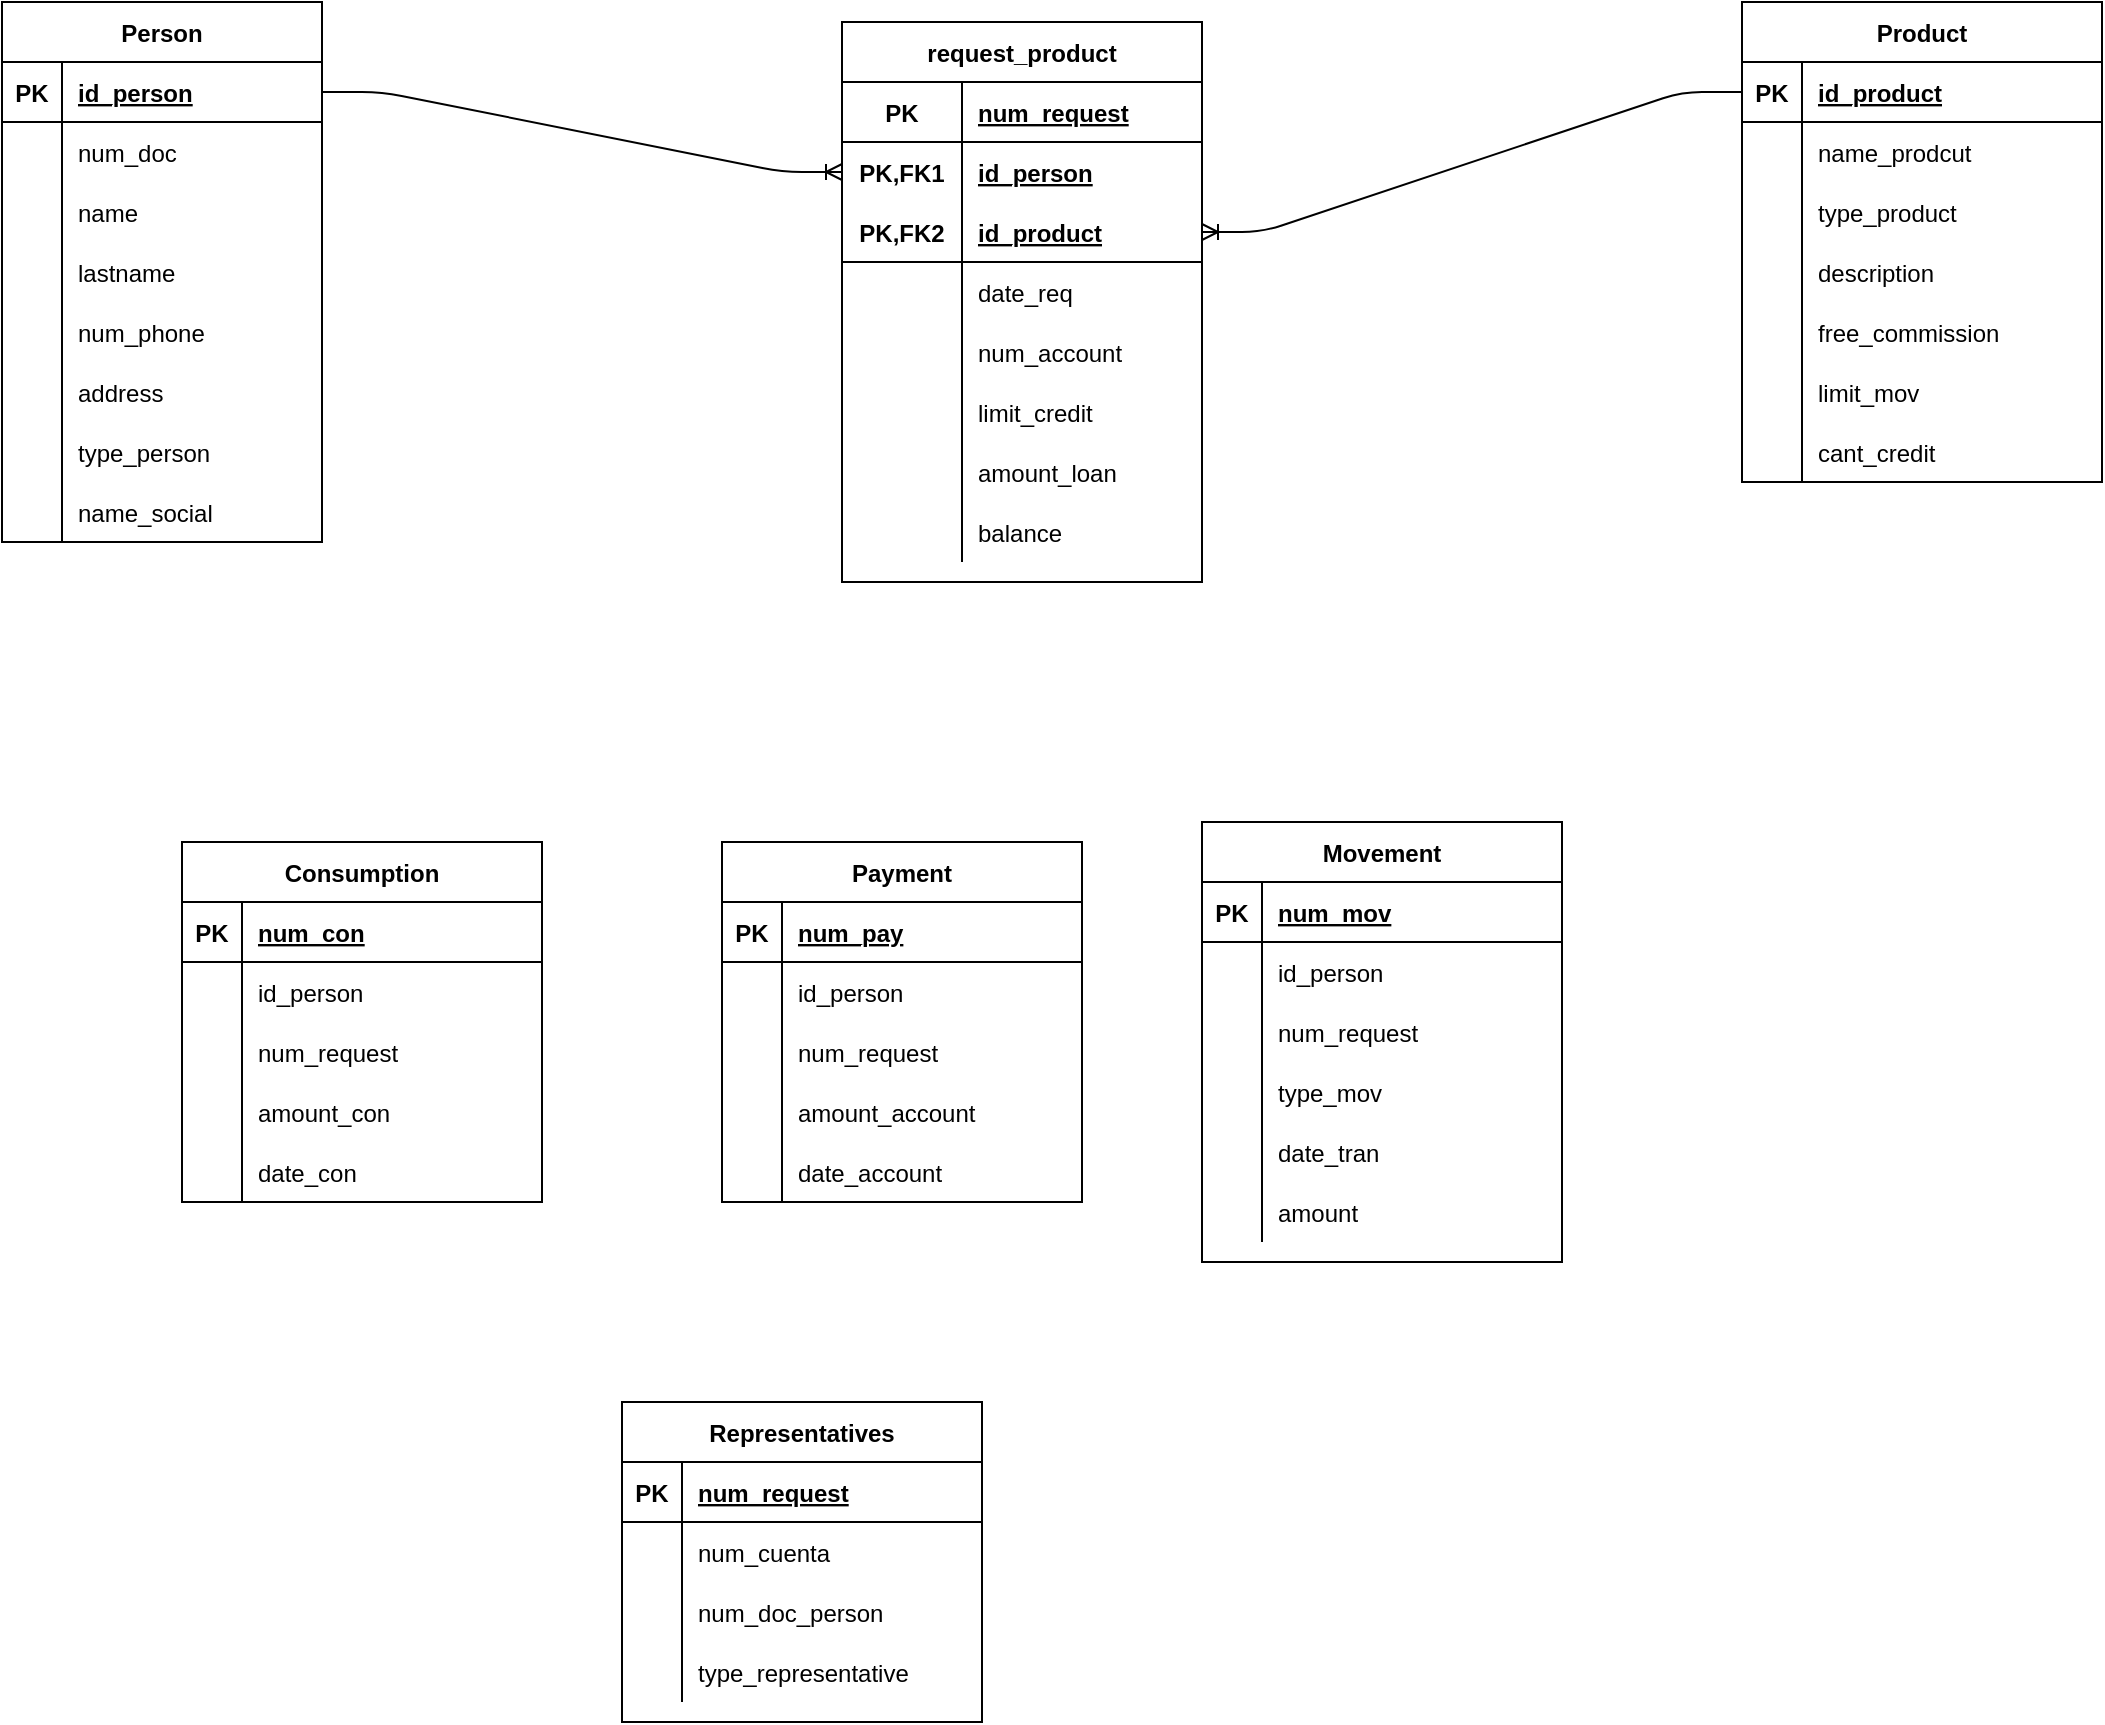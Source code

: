 <mxfile version="14.7.8" type="github">
  <diagram id="_rKBVMMMxIpNqGGiBoeg" name="Page-1">
    <mxGraphModel dx="2021" dy="975" grid="1" gridSize="10" guides="1" tooltips="1" connect="1" arrows="1" fold="1" page="0" pageScale="1" pageWidth="827" pageHeight="1169" math="0" shadow="0">
      <root>
        <mxCell id="0" />
        <mxCell id="1" parent="0" />
        <mxCell id="2HzZ_DdVNR7TNEQ7cjcN-23" value="Person" style="shape=table;startSize=30;container=1;collapsible=1;childLayout=tableLayout;fixedRows=1;rowLines=0;fontStyle=1;align=center;resizeLast=1;" parent="1" vertex="1">
          <mxGeometry x="-600" y="-150" width="160" height="270" as="geometry" />
        </mxCell>
        <mxCell id="2HzZ_DdVNR7TNEQ7cjcN-24" value="" style="shape=partialRectangle;collapsible=0;dropTarget=0;pointerEvents=0;fillColor=none;top=0;left=0;bottom=1;right=0;points=[[0,0.5],[1,0.5]];portConstraint=eastwest;" parent="2HzZ_DdVNR7TNEQ7cjcN-23" vertex="1">
          <mxGeometry y="30" width="160" height="30" as="geometry" />
        </mxCell>
        <mxCell id="2HzZ_DdVNR7TNEQ7cjcN-25" value="PK" style="shape=partialRectangle;connectable=0;fillColor=none;top=0;left=0;bottom=0;right=0;fontStyle=1;overflow=hidden;" parent="2HzZ_DdVNR7TNEQ7cjcN-24" vertex="1">
          <mxGeometry width="30" height="30" as="geometry" />
        </mxCell>
        <mxCell id="2HzZ_DdVNR7TNEQ7cjcN-26" value="id_person" style="shape=partialRectangle;connectable=0;fillColor=none;top=0;left=0;bottom=0;right=0;align=left;spacingLeft=6;fontStyle=5;overflow=hidden;" parent="2HzZ_DdVNR7TNEQ7cjcN-24" vertex="1">
          <mxGeometry x="30" width="130" height="30" as="geometry" />
        </mxCell>
        <mxCell id="2HzZ_DdVNR7TNEQ7cjcN-27" value="" style="shape=partialRectangle;collapsible=0;dropTarget=0;pointerEvents=0;fillColor=none;top=0;left=0;bottom=0;right=0;points=[[0,0.5],[1,0.5]];portConstraint=eastwest;" parent="2HzZ_DdVNR7TNEQ7cjcN-23" vertex="1">
          <mxGeometry y="60" width="160" height="30" as="geometry" />
        </mxCell>
        <mxCell id="2HzZ_DdVNR7TNEQ7cjcN-28" value="" style="shape=partialRectangle;connectable=0;fillColor=none;top=0;left=0;bottom=0;right=0;editable=1;overflow=hidden;" parent="2HzZ_DdVNR7TNEQ7cjcN-27" vertex="1">
          <mxGeometry width="30" height="30" as="geometry" />
        </mxCell>
        <mxCell id="2HzZ_DdVNR7TNEQ7cjcN-29" value="num_doc" style="shape=partialRectangle;connectable=0;fillColor=none;top=0;left=0;bottom=0;right=0;align=left;spacingLeft=6;overflow=hidden;" parent="2HzZ_DdVNR7TNEQ7cjcN-27" vertex="1">
          <mxGeometry x="30" width="130" height="30" as="geometry" />
        </mxCell>
        <mxCell id="2HzZ_DdVNR7TNEQ7cjcN-30" value="" style="shape=partialRectangle;collapsible=0;dropTarget=0;pointerEvents=0;fillColor=none;top=0;left=0;bottom=0;right=0;points=[[0,0.5],[1,0.5]];portConstraint=eastwest;" parent="2HzZ_DdVNR7TNEQ7cjcN-23" vertex="1">
          <mxGeometry y="90" width="160" height="30" as="geometry" />
        </mxCell>
        <mxCell id="2HzZ_DdVNR7TNEQ7cjcN-31" value="" style="shape=partialRectangle;connectable=0;fillColor=none;top=0;left=0;bottom=0;right=0;editable=1;overflow=hidden;" parent="2HzZ_DdVNR7TNEQ7cjcN-30" vertex="1">
          <mxGeometry width="30" height="30" as="geometry" />
        </mxCell>
        <mxCell id="2HzZ_DdVNR7TNEQ7cjcN-32" value="name" style="shape=partialRectangle;connectable=0;fillColor=none;top=0;left=0;bottom=0;right=0;align=left;spacingLeft=6;overflow=hidden;" parent="2HzZ_DdVNR7TNEQ7cjcN-30" vertex="1">
          <mxGeometry x="30" width="130" height="30" as="geometry" />
        </mxCell>
        <mxCell id="2HzZ_DdVNR7TNEQ7cjcN-33" value="" style="shape=partialRectangle;collapsible=0;dropTarget=0;pointerEvents=0;fillColor=none;top=0;left=0;bottom=0;right=0;points=[[0,0.5],[1,0.5]];portConstraint=eastwest;" parent="2HzZ_DdVNR7TNEQ7cjcN-23" vertex="1">
          <mxGeometry y="120" width="160" height="30" as="geometry" />
        </mxCell>
        <mxCell id="2HzZ_DdVNR7TNEQ7cjcN-34" value="" style="shape=partialRectangle;connectable=0;fillColor=none;top=0;left=0;bottom=0;right=0;editable=1;overflow=hidden;" parent="2HzZ_DdVNR7TNEQ7cjcN-33" vertex="1">
          <mxGeometry width="30" height="30" as="geometry" />
        </mxCell>
        <mxCell id="2HzZ_DdVNR7TNEQ7cjcN-35" value="lastname" style="shape=partialRectangle;connectable=0;fillColor=none;top=0;left=0;bottom=0;right=0;align=left;spacingLeft=6;overflow=hidden;" parent="2HzZ_DdVNR7TNEQ7cjcN-33" vertex="1">
          <mxGeometry x="30" width="130" height="30" as="geometry" />
        </mxCell>
        <mxCell id="2HzZ_DdVNR7TNEQ7cjcN-58" value="" style="shape=partialRectangle;collapsible=0;dropTarget=0;pointerEvents=0;fillColor=none;top=0;left=0;bottom=0;right=0;points=[[0,0.5],[1,0.5]];portConstraint=eastwest;" parent="2HzZ_DdVNR7TNEQ7cjcN-23" vertex="1">
          <mxGeometry y="150" width="160" height="30" as="geometry" />
        </mxCell>
        <mxCell id="2HzZ_DdVNR7TNEQ7cjcN-59" value="" style="shape=partialRectangle;connectable=0;fillColor=none;top=0;left=0;bottom=0;right=0;editable=1;overflow=hidden;" parent="2HzZ_DdVNR7TNEQ7cjcN-58" vertex="1">
          <mxGeometry width="30" height="30" as="geometry" />
        </mxCell>
        <mxCell id="2HzZ_DdVNR7TNEQ7cjcN-60" value="num_phone" style="shape=partialRectangle;connectable=0;fillColor=none;top=0;left=0;bottom=0;right=0;align=left;spacingLeft=6;overflow=hidden;" parent="2HzZ_DdVNR7TNEQ7cjcN-58" vertex="1">
          <mxGeometry x="30" width="130" height="30" as="geometry" />
        </mxCell>
        <mxCell id="2HzZ_DdVNR7TNEQ7cjcN-61" value="" style="shape=partialRectangle;collapsible=0;dropTarget=0;pointerEvents=0;fillColor=none;top=0;left=0;bottom=0;right=0;points=[[0,0.5],[1,0.5]];portConstraint=eastwest;" parent="2HzZ_DdVNR7TNEQ7cjcN-23" vertex="1">
          <mxGeometry y="180" width="160" height="30" as="geometry" />
        </mxCell>
        <mxCell id="2HzZ_DdVNR7TNEQ7cjcN-62" value="" style="shape=partialRectangle;connectable=0;fillColor=none;top=0;left=0;bottom=0;right=0;editable=1;overflow=hidden;" parent="2HzZ_DdVNR7TNEQ7cjcN-61" vertex="1">
          <mxGeometry width="30" height="30" as="geometry" />
        </mxCell>
        <mxCell id="2HzZ_DdVNR7TNEQ7cjcN-63" value="address" style="shape=partialRectangle;connectable=0;fillColor=none;top=0;left=0;bottom=0;right=0;align=left;spacingLeft=6;overflow=hidden;" parent="2HzZ_DdVNR7TNEQ7cjcN-61" vertex="1">
          <mxGeometry x="30" width="130" height="30" as="geometry" />
        </mxCell>
        <mxCell id="2HzZ_DdVNR7TNEQ7cjcN-64" value="" style="shape=partialRectangle;collapsible=0;dropTarget=0;pointerEvents=0;fillColor=none;top=0;left=0;bottom=0;right=0;points=[[0,0.5],[1,0.5]];portConstraint=eastwest;" parent="2HzZ_DdVNR7TNEQ7cjcN-23" vertex="1">
          <mxGeometry y="210" width="160" height="30" as="geometry" />
        </mxCell>
        <mxCell id="2HzZ_DdVNR7TNEQ7cjcN-65" value="" style="shape=partialRectangle;connectable=0;fillColor=none;top=0;left=0;bottom=0;right=0;editable=1;overflow=hidden;" parent="2HzZ_DdVNR7TNEQ7cjcN-64" vertex="1">
          <mxGeometry width="30" height="30" as="geometry" />
        </mxCell>
        <mxCell id="2HzZ_DdVNR7TNEQ7cjcN-66" value="type_person" style="shape=partialRectangle;connectable=0;fillColor=none;top=0;left=0;bottom=0;right=0;align=left;spacingLeft=6;overflow=hidden;" parent="2HzZ_DdVNR7TNEQ7cjcN-64" vertex="1">
          <mxGeometry x="30" width="130" height="30" as="geometry" />
        </mxCell>
        <mxCell id="2HzZ_DdVNR7TNEQ7cjcN-93" value="" style="shape=partialRectangle;collapsible=0;dropTarget=0;pointerEvents=0;fillColor=none;top=0;left=0;bottom=0;right=0;points=[[0,0.5],[1,0.5]];portConstraint=eastwest;" parent="2HzZ_DdVNR7TNEQ7cjcN-23" vertex="1">
          <mxGeometry y="240" width="160" height="30" as="geometry" />
        </mxCell>
        <mxCell id="2HzZ_DdVNR7TNEQ7cjcN-94" value="" style="shape=partialRectangle;connectable=0;fillColor=none;top=0;left=0;bottom=0;right=0;editable=1;overflow=hidden;" parent="2HzZ_DdVNR7TNEQ7cjcN-93" vertex="1">
          <mxGeometry width="30" height="30" as="geometry" />
        </mxCell>
        <mxCell id="2HzZ_DdVNR7TNEQ7cjcN-95" value="name_social" style="shape=partialRectangle;connectable=0;fillColor=none;top=0;left=0;bottom=0;right=0;align=left;spacingLeft=6;overflow=hidden;" parent="2HzZ_DdVNR7TNEQ7cjcN-93" vertex="1">
          <mxGeometry x="30" width="130" height="30" as="geometry" />
        </mxCell>
        <mxCell id="2HzZ_DdVNR7TNEQ7cjcN-36" value="Product" style="shape=table;startSize=30;container=1;collapsible=1;childLayout=tableLayout;fixedRows=1;rowLines=0;fontStyle=1;align=center;resizeLast=1;" parent="1" vertex="1">
          <mxGeometry x="270" y="-150" width="180" height="240" as="geometry" />
        </mxCell>
        <mxCell id="2HzZ_DdVNR7TNEQ7cjcN-37" value="" style="shape=partialRectangle;collapsible=0;dropTarget=0;pointerEvents=0;fillColor=none;top=0;left=0;bottom=1;right=0;points=[[0,0.5],[1,0.5]];portConstraint=eastwest;" parent="2HzZ_DdVNR7TNEQ7cjcN-36" vertex="1">
          <mxGeometry y="30" width="180" height="30" as="geometry" />
        </mxCell>
        <mxCell id="2HzZ_DdVNR7TNEQ7cjcN-38" value="PK" style="shape=partialRectangle;connectable=0;fillColor=none;top=0;left=0;bottom=0;right=0;fontStyle=1;overflow=hidden;" parent="2HzZ_DdVNR7TNEQ7cjcN-37" vertex="1">
          <mxGeometry width="30" height="30" as="geometry" />
        </mxCell>
        <mxCell id="2HzZ_DdVNR7TNEQ7cjcN-39" value="id_product" style="shape=partialRectangle;connectable=0;fillColor=none;top=0;left=0;bottom=0;right=0;align=left;spacingLeft=6;fontStyle=5;overflow=hidden;" parent="2HzZ_DdVNR7TNEQ7cjcN-37" vertex="1">
          <mxGeometry x="30" width="150" height="30" as="geometry" />
        </mxCell>
        <mxCell id="2HzZ_DdVNR7TNEQ7cjcN-40" value="" style="shape=partialRectangle;collapsible=0;dropTarget=0;pointerEvents=0;fillColor=none;top=0;left=0;bottom=0;right=0;points=[[0,0.5],[1,0.5]];portConstraint=eastwest;" parent="2HzZ_DdVNR7TNEQ7cjcN-36" vertex="1">
          <mxGeometry y="60" width="180" height="30" as="geometry" />
        </mxCell>
        <mxCell id="2HzZ_DdVNR7TNEQ7cjcN-41" value="" style="shape=partialRectangle;connectable=0;fillColor=none;top=0;left=0;bottom=0;right=0;editable=1;overflow=hidden;" parent="2HzZ_DdVNR7TNEQ7cjcN-40" vertex="1">
          <mxGeometry width="30" height="30" as="geometry" />
        </mxCell>
        <mxCell id="2HzZ_DdVNR7TNEQ7cjcN-42" value="name_prodcut" style="shape=partialRectangle;connectable=0;fillColor=none;top=0;left=0;bottom=0;right=0;align=left;spacingLeft=6;overflow=hidden;" parent="2HzZ_DdVNR7TNEQ7cjcN-40" vertex="1">
          <mxGeometry x="30" width="150" height="30" as="geometry" />
        </mxCell>
        <mxCell id="2HzZ_DdVNR7TNEQ7cjcN-43" value="" style="shape=partialRectangle;collapsible=0;dropTarget=0;pointerEvents=0;fillColor=none;top=0;left=0;bottom=0;right=0;points=[[0,0.5],[1,0.5]];portConstraint=eastwest;" parent="2HzZ_DdVNR7TNEQ7cjcN-36" vertex="1">
          <mxGeometry y="90" width="180" height="30" as="geometry" />
        </mxCell>
        <mxCell id="2HzZ_DdVNR7TNEQ7cjcN-44" value="" style="shape=partialRectangle;connectable=0;fillColor=none;top=0;left=0;bottom=0;right=0;editable=1;overflow=hidden;" parent="2HzZ_DdVNR7TNEQ7cjcN-43" vertex="1">
          <mxGeometry width="30" height="30" as="geometry" />
        </mxCell>
        <mxCell id="2HzZ_DdVNR7TNEQ7cjcN-45" value="type_product" style="shape=partialRectangle;connectable=0;fillColor=none;top=0;left=0;bottom=0;right=0;align=left;spacingLeft=6;overflow=hidden;" parent="2HzZ_DdVNR7TNEQ7cjcN-43" vertex="1">
          <mxGeometry x="30" width="150" height="30" as="geometry" />
        </mxCell>
        <mxCell id="2HzZ_DdVNR7TNEQ7cjcN-46" value="" style="shape=partialRectangle;collapsible=0;dropTarget=0;pointerEvents=0;fillColor=none;top=0;left=0;bottom=0;right=0;points=[[0,0.5],[1,0.5]];portConstraint=eastwest;" parent="2HzZ_DdVNR7TNEQ7cjcN-36" vertex="1">
          <mxGeometry y="120" width="180" height="30" as="geometry" />
        </mxCell>
        <mxCell id="2HzZ_DdVNR7TNEQ7cjcN-47" value="" style="shape=partialRectangle;connectable=0;fillColor=none;top=0;left=0;bottom=0;right=0;editable=1;overflow=hidden;" parent="2HzZ_DdVNR7TNEQ7cjcN-46" vertex="1">
          <mxGeometry width="30" height="30" as="geometry" />
        </mxCell>
        <mxCell id="2HzZ_DdVNR7TNEQ7cjcN-48" value="description" style="shape=partialRectangle;connectable=0;fillColor=none;top=0;left=0;bottom=0;right=0;align=left;spacingLeft=6;overflow=hidden;" parent="2HzZ_DdVNR7TNEQ7cjcN-46" vertex="1">
          <mxGeometry x="30" width="150" height="30" as="geometry" />
        </mxCell>
        <mxCell id="2HzZ_DdVNR7TNEQ7cjcN-49" value="" style="shape=partialRectangle;collapsible=0;dropTarget=0;pointerEvents=0;fillColor=none;top=0;left=0;bottom=0;right=0;points=[[0,0.5],[1,0.5]];portConstraint=eastwest;" parent="2HzZ_DdVNR7TNEQ7cjcN-36" vertex="1">
          <mxGeometry y="150" width="180" height="30" as="geometry" />
        </mxCell>
        <mxCell id="2HzZ_DdVNR7TNEQ7cjcN-50" value="" style="shape=partialRectangle;connectable=0;fillColor=none;top=0;left=0;bottom=0;right=0;editable=1;overflow=hidden;" parent="2HzZ_DdVNR7TNEQ7cjcN-49" vertex="1">
          <mxGeometry width="30" height="30" as="geometry" />
        </mxCell>
        <mxCell id="2HzZ_DdVNR7TNEQ7cjcN-51" value="free_commission" style="shape=partialRectangle;connectable=0;fillColor=none;top=0;left=0;bottom=0;right=0;align=left;spacingLeft=6;overflow=hidden;" parent="2HzZ_DdVNR7TNEQ7cjcN-49" vertex="1">
          <mxGeometry x="30" width="150" height="30" as="geometry" />
        </mxCell>
        <mxCell id="2HzZ_DdVNR7TNEQ7cjcN-52" value="" style="shape=partialRectangle;collapsible=0;dropTarget=0;pointerEvents=0;fillColor=none;top=0;left=0;bottom=0;right=0;points=[[0,0.5],[1,0.5]];portConstraint=eastwest;" parent="2HzZ_DdVNR7TNEQ7cjcN-36" vertex="1">
          <mxGeometry y="180" width="180" height="30" as="geometry" />
        </mxCell>
        <mxCell id="2HzZ_DdVNR7TNEQ7cjcN-53" value="" style="shape=partialRectangle;connectable=0;fillColor=none;top=0;left=0;bottom=0;right=0;editable=1;overflow=hidden;" parent="2HzZ_DdVNR7TNEQ7cjcN-52" vertex="1">
          <mxGeometry width="30" height="30" as="geometry" />
        </mxCell>
        <mxCell id="2HzZ_DdVNR7TNEQ7cjcN-54" value="limit_mov" style="shape=partialRectangle;connectable=0;fillColor=none;top=0;left=0;bottom=0;right=0;align=left;spacingLeft=6;overflow=hidden;" parent="2HzZ_DdVNR7TNEQ7cjcN-52" vertex="1">
          <mxGeometry x="30" width="150" height="30" as="geometry" />
        </mxCell>
        <mxCell id="2HzZ_DdVNR7TNEQ7cjcN-55" value="" style="shape=partialRectangle;collapsible=0;dropTarget=0;pointerEvents=0;fillColor=none;top=0;left=0;bottom=0;right=0;points=[[0,0.5],[1,0.5]];portConstraint=eastwest;" parent="2HzZ_DdVNR7TNEQ7cjcN-36" vertex="1">
          <mxGeometry y="210" width="180" height="30" as="geometry" />
        </mxCell>
        <mxCell id="2HzZ_DdVNR7TNEQ7cjcN-56" value="" style="shape=partialRectangle;connectable=0;fillColor=none;top=0;left=0;bottom=0;right=0;editable=1;overflow=hidden;" parent="2HzZ_DdVNR7TNEQ7cjcN-55" vertex="1">
          <mxGeometry width="30" height="30" as="geometry" />
        </mxCell>
        <mxCell id="2HzZ_DdVNR7TNEQ7cjcN-57" value="cant_credit" style="shape=partialRectangle;connectable=0;fillColor=none;top=0;left=0;bottom=0;right=0;align=left;spacingLeft=6;overflow=hidden;" parent="2HzZ_DdVNR7TNEQ7cjcN-55" vertex="1">
          <mxGeometry x="30" width="150" height="30" as="geometry" />
        </mxCell>
        <mxCell id="2HzZ_DdVNR7TNEQ7cjcN-69" value="request_product" style="shape=table;startSize=30;container=1;collapsible=1;childLayout=tableLayout;fixedRows=1;rowLines=0;fontStyle=1;align=center;resizeLast=1;" parent="1" vertex="1">
          <mxGeometry x="-180" y="-140" width="180" height="280" as="geometry" />
        </mxCell>
        <mxCell id="2HzZ_DdVNR7TNEQ7cjcN-73" value="" style="shape=partialRectangle;collapsible=0;dropTarget=0;pointerEvents=0;fillColor=none;top=0;left=0;bottom=1;right=0;points=[[0,0.5],[1,0.5]];portConstraint=eastwest;" parent="2HzZ_DdVNR7TNEQ7cjcN-69" vertex="1">
          <mxGeometry y="30" width="180" height="30" as="geometry" />
        </mxCell>
        <mxCell id="2HzZ_DdVNR7TNEQ7cjcN-74" value="PK" style="shape=partialRectangle;connectable=0;fillColor=none;top=0;left=0;bottom=0;right=0;fontStyle=1;overflow=hidden;" parent="2HzZ_DdVNR7TNEQ7cjcN-73" vertex="1">
          <mxGeometry width="60" height="30" as="geometry" />
        </mxCell>
        <mxCell id="2HzZ_DdVNR7TNEQ7cjcN-75" value="num_request" style="shape=partialRectangle;connectable=0;fillColor=none;top=0;left=0;bottom=0;right=0;align=left;spacingLeft=6;fontStyle=5;overflow=hidden;" parent="2HzZ_DdVNR7TNEQ7cjcN-73" vertex="1">
          <mxGeometry x="60" width="120" height="30" as="geometry" />
        </mxCell>
        <mxCell id="2HzZ_DdVNR7TNEQ7cjcN-70" value="" style="shape=partialRectangle;collapsible=0;dropTarget=0;pointerEvents=0;fillColor=none;top=0;left=0;bottom=0;right=0;points=[[0,0.5],[1,0.5]];portConstraint=eastwest;" parent="2HzZ_DdVNR7TNEQ7cjcN-69" vertex="1">
          <mxGeometry y="60" width="180" height="30" as="geometry" />
        </mxCell>
        <mxCell id="2HzZ_DdVNR7TNEQ7cjcN-71" value="PK,FK1" style="shape=partialRectangle;connectable=0;fillColor=none;top=0;left=0;bottom=0;right=0;fontStyle=1;overflow=hidden;" parent="2HzZ_DdVNR7TNEQ7cjcN-70" vertex="1">
          <mxGeometry width="60" height="30" as="geometry" />
        </mxCell>
        <mxCell id="2HzZ_DdVNR7TNEQ7cjcN-72" value="id_person" style="shape=partialRectangle;connectable=0;fillColor=none;top=0;left=0;bottom=0;right=0;align=left;spacingLeft=6;fontStyle=5;overflow=hidden;" parent="2HzZ_DdVNR7TNEQ7cjcN-70" vertex="1">
          <mxGeometry x="60" width="120" height="30" as="geometry" />
        </mxCell>
        <mxCell id="2HzZ_DdVNR7TNEQ7cjcN-82" value="" style="shape=partialRectangle;collapsible=0;dropTarget=0;pointerEvents=0;fillColor=none;top=0;left=0;bottom=1;right=0;points=[[0,0.5],[1,0.5]];portConstraint=eastwest;" parent="2HzZ_DdVNR7TNEQ7cjcN-69" vertex="1">
          <mxGeometry y="90" width="180" height="30" as="geometry" />
        </mxCell>
        <mxCell id="2HzZ_DdVNR7TNEQ7cjcN-83" value="PK,FK2" style="shape=partialRectangle;connectable=0;fillColor=none;top=0;left=0;bottom=0;right=0;fontStyle=1;overflow=hidden;" parent="2HzZ_DdVNR7TNEQ7cjcN-82" vertex="1">
          <mxGeometry width="60" height="30" as="geometry" />
        </mxCell>
        <mxCell id="2HzZ_DdVNR7TNEQ7cjcN-84" value="id_product" style="shape=partialRectangle;connectable=0;fillColor=none;top=0;left=0;bottom=0;right=0;align=left;spacingLeft=6;fontStyle=5;overflow=hidden;" parent="2HzZ_DdVNR7TNEQ7cjcN-82" vertex="1">
          <mxGeometry x="60" width="120" height="30" as="geometry" />
        </mxCell>
        <mxCell id="2HzZ_DdVNR7TNEQ7cjcN-79" value="" style="shape=partialRectangle;collapsible=0;dropTarget=0;pointerEvents=0;fillColor=none;top=0;left=0;bottom=0;right=0;points=[[0,0.5],[1,0.5]];portConstraint=eastwest;" parent="2HzZ_DdVNR7TNEQ7cjcN-69" vertex="1">
          <mxGeometry y="120" width="180" height="30" as="geometry" />
        </mxCell>
        <mxCell id="2HzZ_DdVNR7TNEQ7cjcN-80" value="" style="shape=partialRectangle;connectable=0;fillColor=none;top=0;left=0;bottom=0;right=0;editable=1;overflow=hidden;" parent="2HzZ_DdVNR7TNEQ7cjcN-79" vertex="1">
          <mxGeometry width="60" height="30" as="geometry" />
        </mxCell>
        <mxCell id="2HzZ_DdVNR7TNEQ7cjcN-81" value="date_req" style="shape=partialRectangle;connectable=0;fillColor=none;top=0;left=0;bottom=0;right=0;align=left;spacingLeft=6;overflow=hidden;" parent="2HzZ_DdVNR7TNEQ7cjcN-79" vertex="1">
          <mxGeometry x="60" width="120" height="30" as="geometry" />
        </mxCell>
        <mxCell id="2HzZ_DdVNR7TNEQ7cjcN-76" value="" style="shape=partialRectangle;collapsible=0;dropTarget=0;pointerEvents=0;fillColor=none;top=0;left=0;bottom=0;right=0;points=[[0,0.5],[1,0.5]];portConstraint=eastwest;" parent="2HzZ_DdVNR7TNEQ7cjcN-69" vertex="1">
          <mxGeometry y="150" width="180" height="30" as="geometry" />
        </mxCell>
        <mxCell id="2HzZ_DdVNR7TNEQ7cjcN-77" value="" style="shape=partialRectangle;connectable=0;fillColor=none;top=0;left=0;bottom=0;right=0;editable=1;overflow=hidden;" parent="2HzZ_DdVNR7TNEQ7cjcN-76" vertex="1">
          <mxGeometry width="60" height="30" as="geometry" />
        </mxCell>
        <mxCell id="2HzZ_DdVNR7TNEQ7cjcN-78" value="num_account" style="shape=partialRectangle;connectable=0;fillColor=none;top=0;left=0;bottom=0;right=0;align=left;spacingLeft=6;overflow=hidden;" parent="2HzZ_DdVNR7TNEQ7cjcN-76" vertex="1">
          <mxGeometry x="60" width="120" height="30" as="geometry" />
        </mxCell>
        <mxCell id="ozc_A1eMKKZlOhQao9rx-19" value="" style="shape=partialRectangle;collapsible=0;dropTarget=0;pointerEvents=0;fillColor=none;top=0;left=0;bottom=0;right=0;points=[[0,0.5],[1,0.5]];portConstraint=eastwest;" vertex="1" parent="2HzZ_DdVNR7TNEQ7cjcN-69">
          <mxGeometry y="180" width="180" height="30" as="geometry" />
        </mxCell>
        <mxCell id="ozc_A1eMKKZlOhQao9rx-20" value="" style="shape=partialRectangle;connectable=0;fillColor=none;top=0;left=0;bottom=0;right=0;editable=1;overflow=hidden;" vertex="1" parent="ozc_A1eMKKZlOhQao9rx-19">
          <mxGeometry width="60" height="30" as="geometry" />
        </mxCell>
        <mxCell id="ozc_A1eMKKZlOhQao9rx-21" value="limit_credit" style="shape=partialRectangle;connectable=0;fillColor=none;top=0;left=0;bottom=0;right=0;align=left;spacingLeft=6;overflow=hidden;" vertex="1" parent="ozc_A1eMKKZlOhQao9rx-19">
          <mxGeometry x="60" width="120" height="30" as="geometry" />
        </mxCell>
        <mxCell id="ozc_A1eMKKZlOhQao9rx-22" value="" style="shape=partialRectangle;collapsible=0;dropTarget=0;pointerEvents=0;fillColor=none;top=0;left=0;bottom=0;right=0;points=[[0,0.5],[1,0.5]];portConstraint=eastwest;" vertex="1" parent="2HzZ_DdVNR7TNEQ7cjcN-69">
          <mxGeometry y="210" width="180" height="30" as="geometry" />
        </mxCell>
        <mxCell id="ozc_A1eMKKZlOhQao9rx-23" value="" style="shape=partialRectangle;connectable=0;fillColor=none;top=0;left=0;bottom=0;right=0;editable=1;overflow=hidden;" vertex="1" parent="ozc_A1eMKKZlOhQao9rx-22">
          <mxGeometry width="60" height="30" as="geometry" />
        </mxCell>
        <mxCell id="ozc_A1eMKKZlOhQao9rx-24" value="amount_loan" style="shape=partialRectangle;connectable=0;fillColor=none;top=0;left=0;bottom=0;right=0;align=left;spacingLeft=6;overflow=hidden;" vertex="1" parent="ozc_A1eMKKZlOhQao9rx-22">
          <mxGeometry x="60" width="120" height="30" as="geometry" />
        </mxCell>
        <mxCell id="ozc_A1eMKKZlOhQao9rx-25" value="" style="shape=partialRectangle;collapsible=0;dropTarget=0;pointerEvents=0;fillColor=none;top=0;left=0;bottom=0;right=0;points=[[0,0.5],[1,0.5]];portConstraint=eastwest;" vertex="1" parent="2HzZ_DdVNR7TNEQ7cjcN-69">
          <mxGeometry y="240" width="180" height="30" as="geometry" />
        </mxCell>
        <mxCell id="ozc_A1eMKKZlOhQao9rx-26" value="" style="shape=partialRectangle;connectable=0;fillColor=none;top=0;left=0;bottom=0;right=0;editable=1;overflow=hidden;" vertex="1" parent="ozc_A1eMKKZlOhQao9rx-25">
          <mxGeometry width="60" height="30" as="geometry" />
        </mxCell>
        <mxCell id="ozc_A1eMKKZlOhQao9rx-27" value="balance" style="shape=partialRectangle;connectable=0;fillColor=none;top=0;left=0;bottom=0;right=0;align=left;spacingLeft=6;overflow=hidden;" vertex="1" parent="ozc_A1eMKKZlOhQao9rx-25">
          <mxGeometry x="60" width="120" height="30" as="geometry" />
        </mxCell>
        <mxCell id="2HzZ_DdVNR7TNEQ7cjcN-90" value="" style="edgeStyle=entityRelationEdgeStyle;fontSize=12;html=1;endArrow=ERoneToMany;exitX=1;exitY=0.5;exitDx=0;exitDy=0;entryX=0;entryY=0.5;entryDx=0;entryDy=0;" parent="1" source="2HzZ_DdVNR7TNEQ7cjcN-24" target="2HzZ_DdVNR7TNEQ7cjcN-70" edge="1">
          <mxGeometry width="100" height="100" relative="1" as="geometry">
            <mxPoint x="240" y="300" as="sourcePoint" />
            <mxPoint x="340" y="200" as="targetPoint" />
          </mxGeometry>
        </mxCell>
        <mxCell id="2HzZ_DdVNR7TNEQ7cjcN-92" value="" style="edgeStyle=entityRelationEdgeStyle;fontSize=12;html=1;endArrow=ERoneToMany;entryX=1;entryY=0.5;entryDx=0;entryDy=0;" parent="1" source="2HzZ_DdVNR7TNEQ7cjcN-37" target="2HzZ_DdVNR7TNEQ7cjcN-82" edge="1">
          <mxGeometry width="100" height="100" relative="1" as="geometry">
            <mxPoint x="430" y="110" as="sourcePoint" />
            <mxPoint x="560" y="190" as="targetPoint" />
          </mxGeometry>
        </mxCell>
        <mxCell id="gl4LlQETCYDhb0YYXJKj-1" value="Consumption" style="shape=table;startSize=30;container=1;collapsible=1;childLayout=tableLayout;fixedRows=1;rowLines=0;fontStyle=1;align=center;resizeLast=1;" parent="1" vertex="1">
          <mxGeometry x="-510" y="270" width="180" height="180" as="geometry" />
        </mxCell>
        <mxCell id="gl4LlQETCYDhb0YYXJKj-2" value="" style="shape=partialRectangle;collapsible=0;dropTarget=0;pointerEvents=0;fillColor=none;top=0;left=0;bottom=1;right=0;points=[[0,0.5],[1,0.5]];portConstraint=eastwest;" parent="gl4LlQETCYDhb0YYXJKj-1" vertex="1">
          <mxGeometry y="30" width="180" height="30" as="geometry" />
        </mxCell>
        <mxCell id="gl4LlQETCYDhb0YYXJKj-3" value="PK" style="shape=partialRectangle;connectable=0;fillColor=none;top=0;left=0;bottom=0;right=0;fontStyle=1;overflow=hidden;" parent="gl4LlQETCYDhb0YYXJKj-2" vertex="1">
          <mxGeometry width="30" height="30" as="geometry" />
        </mxCell>
        <mxCell id="gl4LlQETCYDhb0YYXJKj-4" value="num_con" style="shape=partialRectangle;connectable=0;fillColor=none;top=0;left=0;bottom=0;right=0;align=left;spacingLeft=6;fontStyle=5;overflow=hidden;" parent="gl4LlQETCYDhb0YYXJKj-2" vertex="1">
          <mxGeometry x="30" width="150" height="30" as="geometry" />
        </mxCell>
        <mxCell id="gl4LlQETCYDhb0YYXJKj-5" value="" style="shape=partialRectangle;collapsible=0;dropTarget=0;pointerEvents=0;fillColor=none;top=0;left=0;bottom=0;right=0;points=[[0,0.5],[1,0.5]];portConstraint=eastwest;" parent="gl4LlQETCYDhb0YYXJKj-1" vertex="1">
          <mxGeometry y="60" width="180" height="30" as="geometry" />
        </mxCell>
        <mxCell id="gl4LlQETCYDhb0YYXJKj-6" value="" style="shape=partialRectangle;connectable=0;fillColor=none;top=0;left=0;bottom=0;right=0;editable=1;overflow=hidden;" parent="gl4LlQETCYDhb0YYXJKj-5" vertex="1">
          <mxGeometry width="30" height="30" as="geometry" />
        </mxCell>
        <mxCell id="gl4LlQETCYDhb0YYXJKj-7" value="id_person" style="shape=partialRectangle;connectable=0;fillColor=none;top=0;left=0;bottom=0;right=0;align=left;spacingLeft=6;overflow=hidden;" parent="gl4LlQETCYDhb0YYXJKj-5" vertex="1">
          <mxGeometry x="30" width="150" height="30" as="geometry" />
        </mxCell>
        <mxCell id="gl4LlQETCYDhb0YYXJKj-8" value="" style="shape=partialRectangle;collapsible=0;dropTarget=0;pointerEvents=0;fillColor=none;top=0;left=0;bottom=0;right=0;points=[[0,0.5],[1,0.5]];portConstraint=eastwest;" parent="gl4LlQETCYDhb0YYXJKj-1" vertex="1">
          <mxGeometry y="90" width="180" height="30" as="geometry" />
        </mxCell>
        <mxCell id="gl4LlQETCYDhb0YYXJKj-9" value="" style="shape=partialRectangle;connectable=0;fillColor=none;top=0;left=0;bottom=0;right=0;editable=1;overflow=hidden;" parent="gl4LlQETCYDhb0YYXJKj-8" vertex="1">
          <mxGeometry width="30" height="30" as="geometry" />
        </mxCell>
        <mxCell id="gl4LlQETCYDhb0YYXJKj-10" value="num_request" style="shape=partialRectangle;connectable=0;fillColor=none;top=0;left=0;bottom=0;right=0;align=left;spacingLeft=6;overflow=hidden;" parent="gl4LlQETCYDhb0YYXJKj-8" vertex="1">
          <mxGeometry x="30" width="150" height="30" as="geometry" />
        </mxCell>
        <mxCell id="gl4LlQETCYDhb0YYXJKj-11" value="" style="shape=partialRectangle;collapsible=0;dropTarget=0;pointerEvents=0;fillColor=none;top=0;left=0;bottom=0;right=0;points=[[0,0.5],[1,0.5]];portConstraint=eastwest;" parent="gl4LlQETCYDhb0YYXJKj-1" vertex="1">
          <mxGeometry y="120" width="180" height="30" as="geometry" />
        </mxCell>
        <mxCell id="gl4LlQETCYDhb0YYXJKj-12" value="" style="shape=partialRectangle;connectable=0;fillColor=none;top=0;left=0;bottom=0;right=0;editable=1;overflow=hidden;" parent="gl4LlQETCYDhb0YYXJKj-11" vertex="1">
          <mxGeometry width="30" height="30" as="geometry" />
        </mxCell>
        <mxCell id="gl4LlQETCYDhb0YYXJKj-13" value="amount_con" style="shape=partialRectangle;connectable=0;fillColor=none;top=0;left=0;bottom=0;right=0;align=left;spacingLeft=6;overflow=hidden;" parent="gl4LlQETCYDhb0YYXJKj-11" vertex="1">
          <mxGeometry x="30" width="150" height="30" as="geometry" />
        </mxCell>
        <mxCell id="gl4LlQETCYDhb0YYXJKj-14" value="" style="shape=partialRectangle;collapsible=0;dropTarget=0;pointerEvents=0;fillColor=none;top=0;left=0;bottom=0;right=0;points=[[0,0.5],[1,0.5]];portConstraint=eastwest;" parent="gl4LlQETCYDhb0YYXJKj-1" vertex="1">
          <mxGeometry y="150" width="180" height="30" as="geometry" />
        </mxCell>
        <mxCell id="gl4LlQETCYDhb0YYXJKj-15" value="" style="shape=partialRectangle;connectable=0;fillColor=none;top=0;left=0;bottom=0;right=0;editable=1;overflow=hidden;" parent="gl4LlQETCYDhb0YYXJKj-14" vertex="1">
          <mxGeometry width="30" height="30" as="geometry" />
        </mxCell>
        <mxCell id="gl4LlQETCYDhb0YYXJKj-16" value="date_con" style="shape=partialRectangle;connectable=0;fillColor=none;top=0;left=0;bottom=0;right=0;align=left;spacingLeft=6;overflow=hidden;" parent="gl4LlQETCYDhb0YYXJKj-14" vertex="1">
          <mxGeometry x="30" width="150" height="30" as="geometry" />
        </mxCell>
        <mxCell id="gl4LlQETCYDhb0YYXJKj-17" value="Payment" style="shape=table;startSize=30;container=1;collapsible=1;childLayout=tableLayout;fixedRows=1;rowLines=0;fontStyle=1;align=center;resizeLast=1;" parent="1" vertex="1">
          <mxGeometry x="-240" y="270" width="180" height="180" as="geometry" />
        </mxCell>
        <mxCell id="gl4LlQETCYDhb0YYXJKj-18" value="" style="shape=partialRectangle;collapsible=0;dropTarget=0;pointerEvents=0;fillColor=none;top=0;left=0;bottom=1;right=0;points=[[0,0.5],[1,0.5]];portConstraint=eastwest;" parent="gl4LlQETCYDhb0YYXJKj-17" vertex="1">
          <mxGeometry y="30" width="180" height="30" as="geometry" />
        </mxCell>
        <mxCell id="gl4LlQETCYDhb0YYXJKj-19" value="PK" style="shape=partialRectangle;connectable=0;fillColor=none;top=0;left=0;bottom=0;right=0;fontStyle=1;overflow=hidden;" parent="gl4LlQETCYDhb0YYXJKj-18" vertex="1">
          <mxGeometry width="30" height="30" as="geometry" />
        </mxCell>
        <mxCell id="gl4LlQETCYDhb0YYXJKj-20" value="num_pay" style="shape=partialRectangle;connectable=0;fillColor=none;top=0;left=0;bottom=0;right=0;align=left;spacingLeft=6;fontStyle=5;overflow=hidden;" parent="gl4LlQETCYDhb0YYXJKj-18" vertex="1">
          <mxGeometry x="30" width="150" height="30" as="geometry" />
        </mxCell>
        <mxCell id="gl4LlQETCYDhb0YYXJKj-21" value="" style="shape=partialRectangle;collapsible=0;dropTarget=0;pointerEvents=0;fillColor=none;top=0;left=0;bottom=0;right=0;points=[[0,0.5],[1,0.5]];portConstraint=eastwest;" parent="gl4LlQETCYDhb0YYXJKj-17" vertex="1">
          <mxGeometry y="60" width="180" height="30" as="geometry" />
        </mxCell>
        <mxCell id="gl4LlQETCYDhb0YYXJKj-22" value="" style="shape=partialRectangle;connectable=0;fillColor=none;top=0;left=0;bottom=0;right=0;editable=1;overflow=hidden;" parent="gl4LlQETCYDhb0YYXJKj-21" vertex="1">
          <mxGeometry width="30" height="30" as="geometry" />
        </mxCell>
        <mxCell id="gl4LlQETCYDhb0YYXJKj-23" value="id_person" style="shape=partialRectangle;connectable=0;fillColor=none;top=0;left=0;bottom=0;right=0;align=left;spacingLeft=6;overflow=hidden;" parent="gl4LlQETCYDhb0YYXJKj-21" vertex="1">
          <mxGeometry x="30" width="150" height="30" as="geometry" />
        </mxCell>
        <mxCell id="gl4LlQETCYDhb0YYXJKj-24" value="" style="shape=partialRectangle;collapsible=0;dropTarget=0;pointerEvents=0;fillColor=none;top=0;left=0;bottom=0;right=0;points=[[0,0.5],[1,0.5]];portConstraint=eastwest;" parent="gl4LlQETCYDhb0YYXJKj-17" vertex="1">
          <mxGeometry y="90" width="180" height="30" as="geometry" />
        </mxCell>
        <mxCell id="gl4LlQETCYDhb0YYXJKj-25" value="" style="shape=partialRectangle;connectable=0;fillColor=none;top=0;left=0;bottom=0;right=0;editable=1;overflow=hidden;" parent="gl4LlQETCYDhb0YYXJKj-24" vertex="1">
          <mxGeometry width="30" height="30" as="geometry" />
        </mxCell>
        <mxCell id="gl4LlQETCYDhb0YYXJKj-26" value="num_request" style="shape=partialRectangle;connectable=0;fillColor=none;top=0;left=0;bottom=0;right=0;align=left;spacingLeft=6;overflow=hidden;" parent="gl4LlQETCYDhb0YYXJKj-24" vertex="1">
          <mxGeometry x="30" width="150" height="30" as="geometry" />
        </mxCell>
        <mxCell id="gl4LlQETCYDhb0YYXJKj-27" value="" style="shape=partialRectangle;collapsible=0;dropTarget=0;pointerEvents=0;fillColor=none;top=0;left=0;bottom=0;right=0;points=[[0,0.5],[1,0.5]];portConstraint=eastwest;" parent="gl4LlQETCYDhb0YYXJKj-17" vertex="1">
          <mxGeometry y="120" width="180" height="30" as="geometry" />
        </mxCell>
        <mxCell id="gl4LlQETCYDhb0YYXJKj-28" value="" style="shape=partialRectangle;connectable=0;fillColor=none;top=0;left=0;bottom=0;right=0;editable=1;overflow=hidden;" parent="gl4LlQETCYDhb0YYXJKj-27" vertex="1">
          <mxGeometry width="30" height="30" as="geometry" />
        </mxCell>
        <mxCell id="gl4LlQETCYDhb0YYXJKj-29" value="amount_account" style="shape=partialRectangle;connectable=0;fillColor=none;top=0;left=0;bottom=0;right=0;align=left;spacingLeft=6;overflow=hidden;" parent="gl4LlQETCYDhb0YYXJKj-27" vertex="1">
          <mxGeometry x="30" width="150" height="30" as="geometry" />
        </mxCell>
        <mxCell id="gl4LlQETCYDhb0YYXJKj-30" value="" style="shape=partialRectangle;collapsible=0;dropTarget=0;pointerEvents=0;fillColor=none;top=0;left=0;bottom=0;right=0;points=[[0,0.5],[1,0.5]];portConstraint=eastwest;" parent="gl4LlQETCYDhb0YYXJKj-17" vertex="1">
          <mxGeometry y="150" width="180" height="30" as="geometry" />
        </mxCell>
        <mxCell id="gl4LlQETCYDhb0YYXJKj-31" value="" style="shape=partialRectangle;connectable=0;fillColor=none;top=0;left=0;bottom=0;right=0;editable=1;overflow=hidden;" parent="gl4LlQETCYDhb0YYXJKj-30" vertex="1">
          <mxGeometry width="30" height="30" as="geometry" />
        </mxCell>
        <mxCell id="gl4LlQETCYDhb0YYXJKj-32" value="date_account" style="shape=partialRectangle;connectable=0;fillColor=none;top=0;left=0;bottom=0;right=0;align=left;spacingLeft=6;overflow=hidden;" parent="gl4LlQETCYDhb0YYXJKj-30" vertex="1">
          <mxGeometry x="30" width="150" height="30" as="geometry" />
        </mxCell>
        <mxCell id="gl4LlQETCYDhb0YYXJKj-33" value="Movement" style="shape=table;startSize=30;container=1;collapsible=1;childLayout=tableLayout;fixedRows=1;rowLines=0;fontStyle=1;align=center;resizeLast=1;" parent="1" vertex="1">
          <mxGeometry y="260" width="180" height="220" as="geometry" />
        </mxCell>
        <mxCell id="gl4LlQETCYDhb0YYXJKj-34" value="" style="shape=partialRectangle;collapsible=0;dropTarget=0;pointerEvents=0;fillColor=none;top=0;left=0;bottom=1;right=0;points=[[0,0.5],[1,0.5]];portConstraint=eastwest;" parent="gl4LlQETCYDhb0YYXJKj-33" vertex="1">
          <mxGeometry y="30" width="180" height="30" as="geometry" />
        </mxCell>
        <mxCell id="gl4LlQETCYDhb0YYXJKj-35" value="PK" style="shape=partialRectangle;connectable=0;fillColor=none;top=0;left=0;bottom=0;right=0;fontStyle=1;overflow=hidden;" parent="gl4LlQETCYDhb0YYXJKj-34" vertex="1">
          <mxGeometry width="30" height="30" as="geometry" />
        </mxCell>
        <mxCell id="gl4LlQETCYDhb0YYXJKj-36" value="num_mov" style="shape=partialRectangle;connectable=0;fillColor=none;top=0;left=0;bottom=0;right=0;align=left;spacingLeft=6;fontStyle=5;overflow=hidden;" parent="gl4LlQETCYDhb0YYXJKj-34" vertex="1">
          <mxGeometry x="30" width="150" height="30" as="geometry" />
        </mxCell>
        <mxCell id="gl4LlQETCYDhb0YYXJKj-37" value="" style="shape=partialRectangle;collapsible=0;dropTarget=0;pointerEvents=0;fillColor=none;top=0;left=0;bottom=0;right=0;points=[[0,0.5],[1,0.5]];portConstraint=eastwest;" parent="gl4LlQETCYDhb0YYXJKj-33" vertex="1">
          <mxGeometry y="60" width="180" height="30" as="geometry" />
        </mxCell>
        <mxCell id="gl4LlQETCYDhb0YYXJKj-38" value="" style="shape=partialRectangle;connectable=0;fillColor=none;top=0;left=0;bottom=0;right=0;editable=1;overflow=hidden;" parent="gl4LlQETCYDhb0YYXJKj-37" vertex="1">
          <mxGeometry width="30" height="30" as="geometry" />
        </mxCell>
        <mxCell id="gl4LlQETCYDhb0YYXJKj-39" value="id_person" style="shape=partialRectangle;connectable=0;fillColor=none;top=0;left=0;bottom=0;right=0;align=left;spacingLeft=6;overflow=hidden;" parent="gl4LlQETCYDhb0YYXJKj-37" vertex="1">
          <mxGeometry x="30" width="150" height="30" as="geometry" />
        </mxCell>
        <mxCell id="gl4LlQETCYDhb0YYXJKj-40" value="" style="shape=partialRectangle;collapsible=0;dropTarget=0;pointerEvents=0;fillColor=none;top=0;left=0;bottom=0;right=0;points=[[0,0.5],[1,0.5]];portConstraint=eastwest;" parent="gl4LlQETCYDhb0YYXJKj-33" vertex="1">
          <mxGeometry y="90" width="180" height="30" as="geometry" />
        </mxCell>
        <mxCell id="gl4LlQETCYDhb0YYXJKj-41" value="" style="shape=partialRectangle;connectable=0;fillColor=none;top=0;left=0;bottom=0;right=0;editable=1;overflow=hidden;" parent="gl4LlQETCYDhb0YYXJKj-40" vertex="1">
          <mxGeometry width="30" height="30" as="geometry" />
        </mxCell>
        <mxCell id="gl4LlQETCYDhb0YYXJKj-42" value="num_request" style="shape=partialRectangle;connectable=0;fillColor=none;top=0;left=0;bottom=0;right=0;align=left;spacingLeft=6;overflow=hidden;" parent="gl4LlQETCYDhb0YYXJKj-40" vertex="1">
          <mxGeometry x="30" width="150" height="30" as="geometry" />
        </mxCell>
        <mxCell id="gl4LlQETCYDhb0YYXJKj-43" value="" style="shape=partialRectangle;collapsible=0;dropTarget=0;pointerEvents=0;fillColor=none;top=0;left=0;bottom=0;right=0;points=[[0,0.5],[1,0.5]];portConstraint=eastwest;" parent="gl4LlQETCYDhb0YYXJKj-33" vertex="1">
          <mxGeometry y="120" width="180" height="30" as="geometry" />
        </mxCell>
        <mxCell id="gl4LlQETCYDhb0YYXJKj-44" value="" style="shape=partialRectangle;connectable=0;fillColor=none;top=0;left=0;bottom=0;right=0;editable=1;overflow=hidden;" parent="gl4LlQETCYDhb0YYXJKj-43" vertex="1">
          <mxGeometry width="30" height="30" as="geometry" />
        </mxCell>
        <mxCell id="gl4LlQETCYDhb0YYXJKj-45" value="type_mov" style="shape=partialRectangle;connectable=0;fillColor=none;top=0;left=0;bottom=0;right=0;align=left;spacingLeft=6;overflow=hidden;" parent="gl4LlQETCYDhb0YYXJKj-43" vertex="1">
          <mxGeometry x="30" width="150" height="30" as="geometry" />
        </mxCell>
        <mxCell id="gl4LlQETCYDhb0YYXJKj-46" value="" style="shape=partialRectangle;collapsible=0;dropTarget=0;pointerEvents=0;fillColor=none;top=0;left=0;bottom=0;right=0;points=[[0,0.5],[1,0.5]];portConstraint=eastwest;" parent="gl4LlQETCYDhb0YYXJKj-33" vertex="1">
          <mxGeometry y="150" width="180" height="30" as="geometry" />
        </mxCell>
        <mxCell id="gl4LlQETCYDhb0YYXJKj-47" value="" style="shape=partialRectangle;connectable=0;fillColor=none;top=0;left=0;bottom=0;right=0;editable=1;overflow=hidden;" parent="gl4LlQETCYDhb0YYXJKj-46" vertex="1">
          <mxGeometry width="30" height="30" as="geometry" />
        </mxCell>
        <mxCell id="gl4LlQETCYDhb0YYXJKj-48" value="date_tran" style="shape=partialRectangle;connectable=0;fillColor=none;top=0;left=0;bottom=0;right=0;align=left;spacingLeft=6;overflow=hidden;" parent="gl4LlQETCYDhb0YYXJKj-46" vertex="1">
          <mxGeometry x="30" width="150" height="30" as="geometry" />
        </mxCell>
        <mxCell id="gl4LlQETCYDhb0YYXJKj-49" value="" style="shape=partialRectangle;collapsible=0;dropTarget=0;pointerEvents=0;fillColor=none;top=0;left=0;bottom=0;right=0;points=[[0,0.5],[1,0.5]];portConstraint=eastwest;" parent="gl4LlQETCYDhb0YYXJKj-33" vertex="1">
          <mxGeometry y="180" width="180" height="30" as="geometry" />
        </mxCell>
        <mxCell id="gl4LlQETCYDhb0YYXJKj-50" value="" style="shape=partialRectangle;connectable=0;fillColor=none;top=0;left=0;bottom=0;right=0;editable=1;overflow=hidden;" parent="gl4LlQETCYDhb0YYXJKj-49" vertex="1">
          <mxGeometry width="30" height="30" as="geometry" />
        </mxCell>
        <mxCell id="gl4LlQETCYDhb0YYXJKj-51" value="amount" style="shape=partialRectangle;connectable=0;fillColor=none;top=0;left=0;bottom=0;right=0;align=left;spacingLeft=6;overflow=hidden;" parent="gl4LlQETCYDhb0YYXJKj-49" vertex="1">
          <mxGeometry x="30" width="150" height="30" as="geometry" />
        </mxCell>
        <mxCell id="gl4LlQETCYDhb0YYXJKj-78" value="Representatives" style="shape=table;startSize=30;container=1;collapsible=1;childLayout=tableLayout;fixedRows=1;rowLines=0;fontStyle=1;align=center;resizeLast=1;" vertex="1" parent="1">
          <mxGeometry x="-290" y="550" width="180" height="160" as="geometry" />
        </mxCell>
        <mxCell id="gl4LlQETCYDhb0YYXJKj-79" value="" style="shape=partialRectangle;collapsible=0;dropTarget=0;pointerEvents=0;fillColor=none;top=0;left=0;bottom=1;right=0;points=[[0,0.5],[1,0.5]];portConstraint=eastwest;" vertex="1" parent="gl4LlQETCYDhb0YYXJKj-78">
          <mxGeometry y="30" width="180" height="30" as="geometry" />
        </mxCell>
        <mxCell id="gl4LlQETCYDhb0YYXJKj-80" value="PK" style="shape=partialRectangle;connectable=0;fillColor=none;top=0;left=0;bottom=0;right=0;fontStyle=1;overflow=hidden;" vertex="1" parent="gl4LlQETCYDhb0YYXJKj-79">
          <mxGeometry width="30" height="30" as="geometry" />
        </mxCell>
        <mxCell id="gl4LlQETCYDhb0YYXJKj-81" value="num_request" style="shape=partialRectangle;connectable=0;fillColor=none;top=0;left=0;bottom=0;right=0;align=left;spacingLeft=6;fontStyle=5;overflow=hidden;" vertex="1" parent="gl4LlQETCYDhb0YYXJKj-79">
          <mxGeometry x="30" width="150" height="30" as="geometry" />
        </mxCell>
        <mxCell id="gl4LlQETCYDhb0YYXJKj-82" value="" style="shape=partialRectangle;collapsible=0;dropTarget=0;pointerEvents=0;fillColor=none;top=0;left=0;bottom=0;right=0;points=[[0,0.5],[1,0.5]];portConstraint=eastwest;" vertex="1" parent="gl4LlQETCYDhb0YYXJKj-78">
          <mxGeometry y="60" width="180" height="30" as="geometry" />
        </mxCell>
        <mxCell id="gl4LlQETCYDhb0YYXJKj-83" value="" style="shape=partialRectangle;connectable=0;fillColor=none;top=0;left=0;bottom=0;right=0;editable=1;overflow=hidden;" vertex="1" parent="gl4LlQETCYDhb0YYXJKj-82">
          <mxGeometry width="30" height="30" as="geometry" />
        </mxCell>
        <mxCell id="gl4LlQETCYDhb0YYXJKj-84" value="num_cuenta" style="shape=partialRectangle;connectable=0;fillColor=none;top=0;left=0;bottom=0;right=0;align=left;spacingLeft=6;overflow=hidden;" vertex="1" parent="gl4LlQETCYDhb0YYXJKj-82">
          <mxGeometry x="30" width="150" height="30" as="geometry" />
        </mxCell>
        <mxCell id="gl4LlQETCYDhb0YYXJKj-85" value="" style="shape=partialRectangle;collapsible=0;dropTarget=0;pointerEvents=0;fillColor=none;top=0;left=0;bottom=0;right=0;points=[[0,0.5],[1,0.5]];portConstraint=eastwest;" vertex="1" parent="gl4LlQETCYDhb0YYXJKj-78">
          <mxGeometry y="90" width="180" height="30" as="geometry" />
        </mxCell>
        <mxCell id="gl4LlQETCYDhb0YYXJKj-86" value="" style="shape=partialRectangle;connectable=0;fillColor=none;top=0;left=0;bottom=0;right=0;editable=1;overflow=hidden;" vertex="1" parent="gl4LlQETCYDhb0YYXJKj-85">
          <mxGeometry width="30" height="30" as="geometry" />
        </mxCell>
        <mxCell id="gl4LlQETCYDhb0YYXJKj-87" value="num_doc_person" style="shape=partialRectangle;connectable=0;fillColor=none;top=0;left=0;bottom=0;right=0;align=left;spacingLeft=6;overflow=hidden;" vertex="1" parent="gl4LlQETCYDhb0YYXJKj-85">
          <mxGeometry x="30" width="150" height="30" as="geometry" />
        </mxCell>
        <mxCell id="gl4LlQETCYDhb0YYXJKj-88" value="" style="shape=partialRectangle;collapsible=0;dropTarget=0;pointerEvents=0;fillColor=none;top=0;left=0;bottom=0;right=0;points=[[0,0.5],[1,0.5]];portConstraint=eastwest;" vertex="1" parent="gl4LlQETCYDhb0YYXJKj-78">
          <mxGeometry y="120" width="180" height="30" as="geometry" />
        </mxCell>
        <mxCell id="gl4LlQETCYDhb0YYXJKj-89" value="" style="shape=partialRectangle;connectable=0;fillColor=none;top=0;left=0;bottom=0;right=0;editable=1;overflow=hidden;" vertex="1" parent="gl4LlQETCYDhb0YYXJKj-88">
          <mxGeometry width="30" height="30" as="geometry" />
        </mxCell>
        <mxCell id="gl4LlQETCYDhb0YYXJKj-90" value="type_representative" style="shape=partialRectangle;connectable=0;fillColor=none;top=0;left=0;bottom=0;right=0;align=left;spacingLeft=6;overflow=hidden;" vertex="1" parent="gl4LlQETCYDhb0YYXJKj-88">
          <mxGeometry x="30" width="150" height="30" as="geometry" />
        </mxCell>
      </root>
    </mxGraphModel>
  </diagram>
</mxfile>
